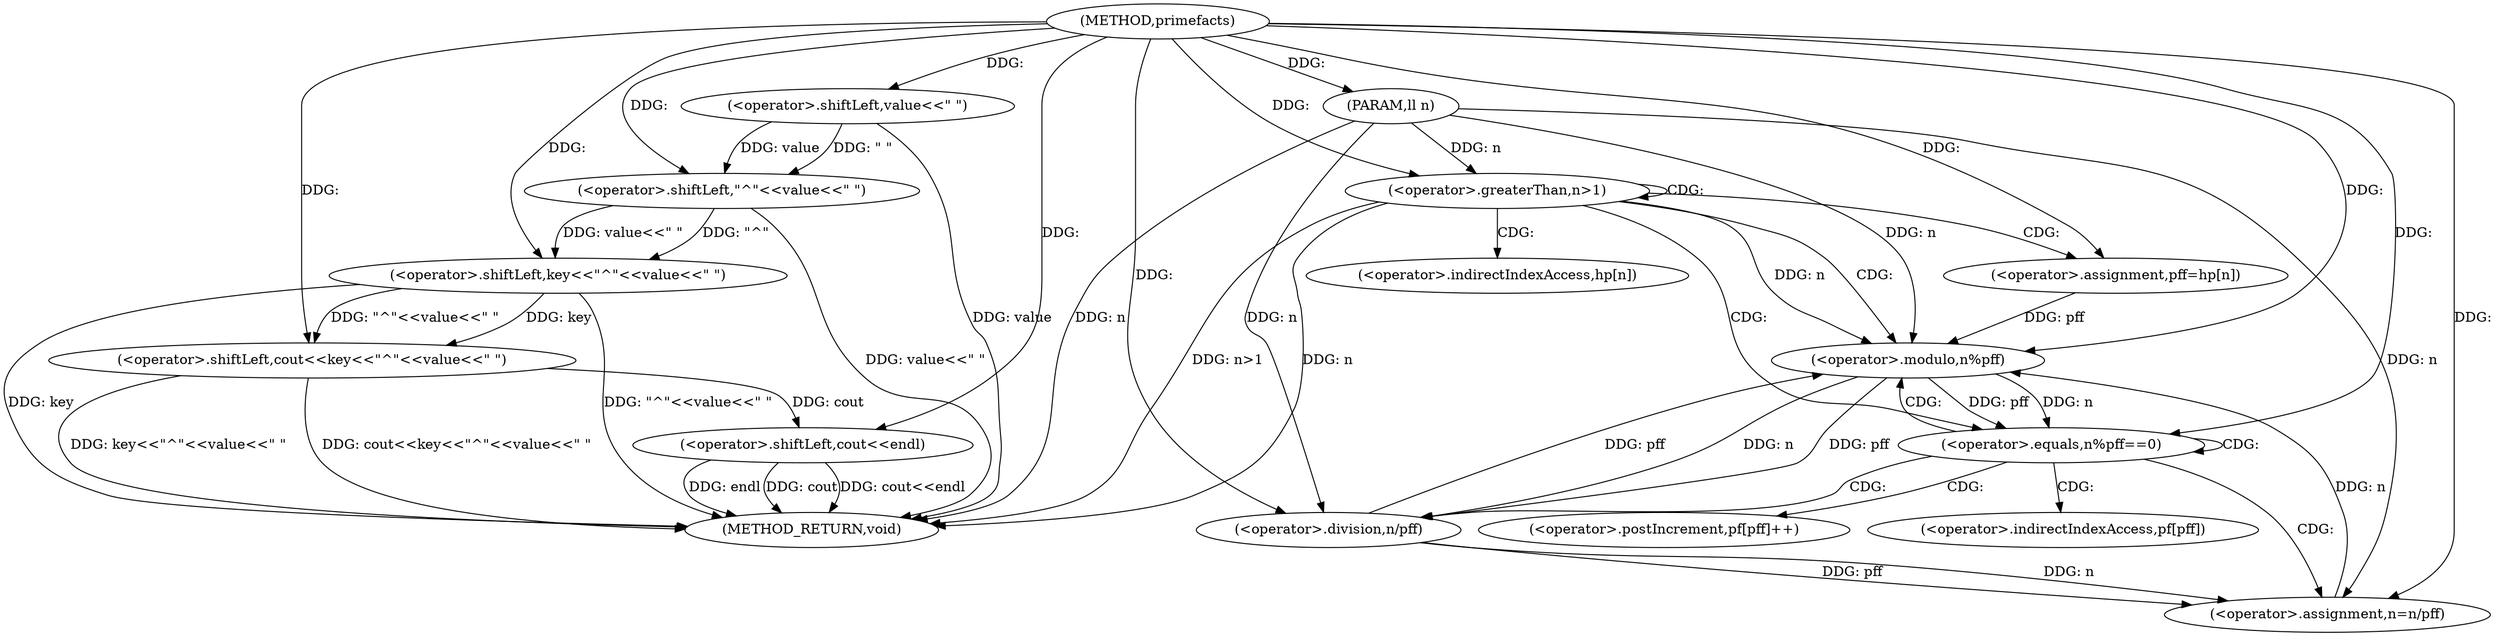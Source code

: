 digraph "primefacts" {  
"1000227" [label = "(METHOD,primefacts)" ]
"1000270" [label = "(METHOD_RETURN,void)" ]
"1000228" [label = "(PARAM,ll n)" ]
"1000258" [label = "(<operator>.shiftLeft,cout<<key<<\"^\"<<value<<\" \")" ]
"1000267" [label = "(<operator>.shiftLeft,cout<<endl)" ]
"1000232" [label = "(<operator>.greaterThan,n>1)" ]
"1000237" [label = "(<operator>.assignment,pff=hp[n])" ]
"1000260" [label = "(<operator>.shiftLeft,key<<\"^\"<<value<<\" \")" ]
"1000243" [label = "(<operator>.equals,n%pff==0)" ]
"1000262" [label = "(<operator>.shiftLeft,\"^\"<<value<<\" \")" ]
"1000249" [label = "(<operator>.assignment,n=n/pff)" ]
"1000254" [label = "(<operator>.postIncrement,pf[pff]++)" ]
"1000264" [label = "(<operator>.shiftLeft,value<<\" \")" ]
"1000244" [label = "(<operator>.modulo,n%pff)" ]
"1000251" [label = "(<operator>.division,n/pff)" ]
"1000239" [label = "(<operator>.indirectIndexAccess,hp[n])" ]
"1000255" [label = "(<operator>.indirectIndexAccess,pf[pff])" ]
  "1000228" -> "1000270"  [ label = "DDG: n"] 
  "1000232" -> "1000270"  [ label = "DDG: n"] 
  "1000232" -> "1000270"  [ label = "DDG: n>1"] 
  "1000262" -> "1000270"  [ label = "DDG: value<<\" \""] 
  "1000260" -> "1000270"  [ label = "DDG: \"^\"<<value<<\" \""] 
  "1000258" -> "1000270"  [ label = "DDG: key<<\"^\"<<value<<\" \""] 
  "1000258" -> "1000270"  [ label = "DDG: cout<<key<<\"^\"<<value<<\" \""] 
  "1000267" -> "1000270"  [ label = "DDG: cout"] 
  "1000267" -> "1000270"  [ label = "DDG: cout<<endl"] 
  "1000264" -> "1000270"  [ label = "DDG: value"] 
  "1000267" -> "1000270"  [ label = "DDG: endl"] 
  "1000260" -> "1000270"  [ label = "DDG: key"] 
  "1000227" -> "1000228"  [ label = "DDG: "] 
  "1000227" -> "1000258"  [ label = "DDG: "] 
  "1000260" -> "1000258"  [ label = "DDG: key"] 
  "1000260" -> "1000258"  [ label = "DDG: \"^\"<<value<<\" \""] 
  "1000258" -> "1000267"  [ label = "DDG: cout"] 
  "1000227" -> "1000267"  [ label = "DDG: "] 
  "1000228" -> "1000232"  [ label = "DDG: n"] 
  "1000227" -> "1000232"  [ label = "DDG: "] 
  "1000227" -> "1000260"  [ label = "DDG: "] 
  "1000262" -> "1000260"  [ label = "DDG: \"^\""] 
  "1000262" -> "1000260"  [ label = "DDG: value<<\" \""] 
  "1000227" -> "1000237"  [ label = "DDG: "] 
  "1000227" -> "1000262"  [ label = "DDG: "] 
  "1000264" -> "1000262"  [ label = "DDG: value"] 
  "1000264" -> "1000262"  [ label = "DDG: \" \""] 
  "1000244" -> "1000243"  [ label = "DDG: n"] 
  "1000244" -> "1000243"  [ label = "DDG: pff"] 
  "1000227" -> "1000243"  [ label = "DDG: "] 
  "1000251" -> "1000249"  [ label = "DDG: pff"] 
  "1000251" -> "1000249"  [ label = "DDG: n"] 
  "1000227" -> "1000264"  [ label = "DDG: "] 
  "1000232" -> "1000244"  [ label = "DDG: n"] 
  "1000249" -> "1000244"  [ label = "DDG: n"] 
  "1000228" -> "1000244"  [ label = "DDG: n"] 
  "1000227" -> "1000244"  [ label = "DDG: "] 
  "1000237" -> "1000244"  [ label = "DDG: pff"] 
  "1000251" -> "1000244"  [ label = "DDG: pff"] 
  "1000228" -> "1000249"  [ label = "DDG: n"] 
  "1000227" -> "1000249"  [ label = "DDG: "] 
  "1000244" -> "1000251"  [ label = "DDG: n"] 
  "1000228" -> "1000251"  [ label = "DDG: n"] 
  "1000227" -> "1000251"  [ label = "DDG: "] 
  "1000244" -> "1000251"  [ label = "DDG: pff"] 
  "1000232" -> "1000243"  [ label = "CDG: "] 
  "1000232" -> "1000239"  [ label = "CDG: "] 
  "1000232" -> "1000244"  [ label = "CDG: "] 
  "1000232" -> "1000232"  [ label = "CDG: "] 
  "1000232" -> "1000237"  [ label = "CDG: "] 
  "1000243" -> "1000255"  [ label = "CDG: "] 
  "1000243" -> "1000254"  [ label = "CDG: "] 
  "1000243" -> "1000243"  [ label = "CDG: "] 
  "1000243" -> "1000244"  [ label = "CDG: "] 
  "1000243" -> "1000251"  [ label = "CDG: "] 
  "1000243" -> "1000249"  [ label = "CDG: "] 
}
